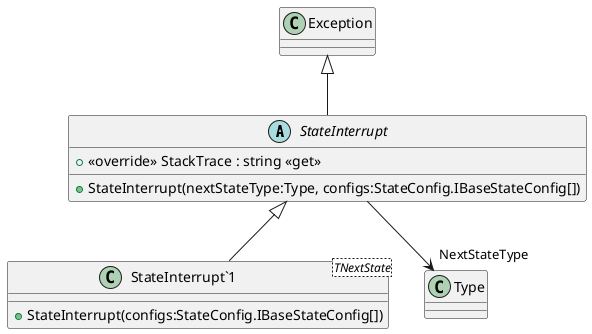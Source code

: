 @startuml
abstract class StateInterrupt {
    + StateInterrupt(nextStateType:Type, configs:StateConfig.IBaseStateConfig[])
    + <<override>> StackTrace : string <<get>>
}
class "StateInterrupt`1"<TNextState> {
    + StateInterrupt(configs:StateConfig.IBaseStateConfig[])
}
Exception <|-- StateInterrupt
StateInterrupt --> "NextStateType" Type
StateInterrupt <|-- "StateInterrupt`1"
@enduml
